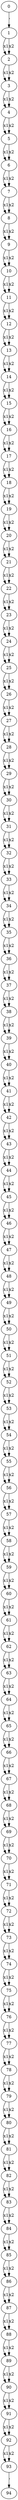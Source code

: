 digraph G {
0;1;2;3;4;5;6;7;8;9;10;11;12;13;14;15;16;17;18;19;20;21;22;23;24;25;26;27;28;29;30;31;32;33;34;35;36;37;38;39;40;41;42;43;44;45;46;47;48;49;50;51;52;53;54;55;56;57;58;59;60;61;62;63;64;65;66;67;68;69;70;71;72;73;74;75;76;77;78;79;80;81;82;83;84;85;86;87;88;89;90;91;92;93;94;
0 -> 1 [label="'"]1 -> 2 [label="x1"];
1 -> 2 [label="x2"];
2 -> 3 [label="x1"];
2 -> 3 [label="x2"];
3 -> 4 [label="x1"];
3 -> 4 [label="x2"];
4 -> 5 [label="x1"];
4 -> 5 [label="x2"];
5 -> 6 [label="x1"];
5 -> 6 [label="x2"];
6 -> 7 [label="x1"];
6 -> 7 [label="x2"];
7 -> 8 [label="x1"];
7 -> 8 [label="x2"];
8 -> 9 [label="x1"];
8 -> 9 [label="x2"];
9 -> 10 [label="x1"];
9 -> 10 [label="x2"];
10 -> 11 [label="x1"];
10 -> 11 [label="x2"];
11 -> 12 [label="x1"];
11 -> 12 [label="x2"];
12 -> 13 [label="x1"];
12 -> 13 [label="x2"];
13 -> 14 [label="x1"];
13 -> 14 [label="x2"];
14 -> 15 [label="x1"];
14 -> 15 [label="x2"];
15 -> 16 [label="x1"];
15 -> 16 [label="x2"];
16 -> 17 [label="x1"];
16 -> 17 [label="x2"];
17 -> 18 [label="x1"];
17 -> 18 [label="x2"];
18 -> 19 [label="x1"];
18 -> 19 [label="x2"];
19 -> 20 [label="x1"];
19 -> 20 [label="x2"];
20 -> 21 [label="x1"];
20 -> 21 [label="x2"];
21 -> 22 [label="x1"];
21 -> 22 [label="x2"];
22 -> 23 [label="x1"];
22 -> 23 [label="x2"];
23 -> 24 [label="x1"];
23 -> 24 [label="x2"];
24 -> 25 [label="x1"];
24 -> 25 [label="x2"];
25 -> 26 [label="x1"];
25 -> 26 [label="x2"];
26 -> 27 [label="x1"];
26 -> 27 [label="x2"];
27 -> 28 [label="x1"];
27 -> 28 [label="x2"];
28 -> 29 [label="x1"];
28 -> 29 [label="x2"];
29 -> 30 [label="x1"];
29 -> 30 [label="x2"];
30 -> 31 [label="x1"];
30 -> 31 [label="x2"];
31 -> 32 [label="x1"];
31 -> 32 [label="x2"];
32 -> 33 [label="x1"];
32 -> 33 [label="x2"];
33 -> 34 [label="x1"];
33 -> 34 [label="x2"];
34 -> 35 [label="x1"];
34 -> 35 [label="x2"];
35 -> 36 [label="x1"];
35 -> 36 [label="x2"];
36 -> 37 [label="x1"];
36 -> 37 [label="x2"];
37 -> 38 [label="x1"];
37 -> 38 [label="x2"];
38 -> 39 [label="x1"];
38 -> 39 [label="x2"];
39 -> 40 [label="x1"];
39 -> 40 [label="x2"];
40 -> 41 [label="x1"];
40 -> 41 [label="x2"];
41 -> 42 [label="x1"];
41 -> 42 [label="x2"];
42 -> 43 [label="x1"];
42 -> 43 [label="x2"];
43 -> 44 [label="x1"];
43 -> 44 [label="x2"];
44 -> 45 [label="x1"];
44 -> 45 [label="x2"];
45 -> 46 [label="x1"];
45 -> 46 [label="x2"];
46 -> 47 [label="x1"];
46 -> 47 [label="x2"];
47 -> 48 [label="x1"];
47 -> 48 [label="x2"];
48 -> 49 [label="x1"];
48 -> 49 [label="x2"];
49 -> 50 [label="x1"];
49 -> 50 [label="x2"];
50 -> 51 [label="x1"];
50 -> 51 [label="x2"];
51 -> 52 [label="x1"];
51 -> 52 [label="x2"];
52 -> 53 [label="x1"];
52 -> 53 [label="x2"];
53 -> 54 [label="x1"];
53 -> 54 [label="x2"];
54 -> 55 [label="x1"];
54 -> 55 [label="x2"];
55 -> 56 [label="x1"];
55 -> 56 [label="x2"];
56 -> 57 [label="x1"];
56 -> 57 [label="x2"];
57 -> 58 [label="x1"];
57 -> 58 [label="x2"];
58 -> 59 [label="x1"];
58 -> 59 [label="x2"];
59 -> 60 [label="x1"];
59 -> 60 [label="x2"];
60 -> 61 [label="x1"];
60 -> 61 [label="x2"];
61 -> 62 [label="x1"];
61 -> 62 [label="x2"];
62 -> 63 [label="x1"];
62 -> 63 [label="x2"];
63 -> 64 [label="x1"];
63 -> 64 [label="x2"];
64 -> 65 [label="x1"];
64 -> 65 [label="x2"];
65 -> 66 [label="x1"];
65 -> 66 [label="x2"];
66 -> 67 [label="x1"];
66 -> 67 [label="x2"];
67 -> 68 [label="x1"];
67 -> 68 [label="x2"];
68 -> 69 [label="x1"];
68 -> 69 [label="x2"];
69 -> 70 [label="x1"];
69 -> 70 [label="x2"];
70 -> 71 [label="x1"];
70 -> 71 [label="x2"];
71 -> 72 [label="x1"];
71 -> 72 [label="x2"];
72 -> 73 [label="x1"];
72 -> 73 [label="x2"];
73 -> 74 [label="x1"];
73 -> 74 [label="x2"];
74 -> 75 [label="x1"];
74 -> 75 [label="x2"];
75 -> 76 [label="x1"];
75 -> 76 [label="x2"];
76 -> 77 [label="x1"];
76 -> 77 [label="x2"];
77 -> 78 [label="x1"];
77 -> 78 [label="x2"];
78 -> 79 [label="x1"];
78 -> 79 [label="x2"];
79 -> 80 [label="x1"];
79 -> 80 [label="x2"];
80 -> 81 [label="x1"];
80 -> 81 [label="x2"];
81 -> 82 [label="x1"];
81 -> 82 [label="x2"];
82 -> 83 [label="x1"];
82 -> 83 [label="x2"];
83 -> 84 [label="x1"];
83 -> 84 [label="x2"];
84 -> 85 [label="x1"];
84 -> 85 [label="x2"];
85 -> 86 [label="x1"];
85 -> 86 [label="x2"];
86 -> 87 [label="x1"];
86 -> 87 [label="x2"];
87 -> 88 [label="x1"];
87 -> 88 [label="x2"];
88 -> 89 [label="x1"];
88 -> 89 [label="x2"];
89 -> 90 [label="x1"];
89 -> 90 [label="x2"];
90 -> 91 [label="x1"];
90 -> 91 [label="x2"];
91 -> 92 [label="x1"];
91 -> 92 [label="x2"];
92 -> 93 [label="x1"];
92 -> 93 [label="x2"];
93 -> 94 [label="'"]
}